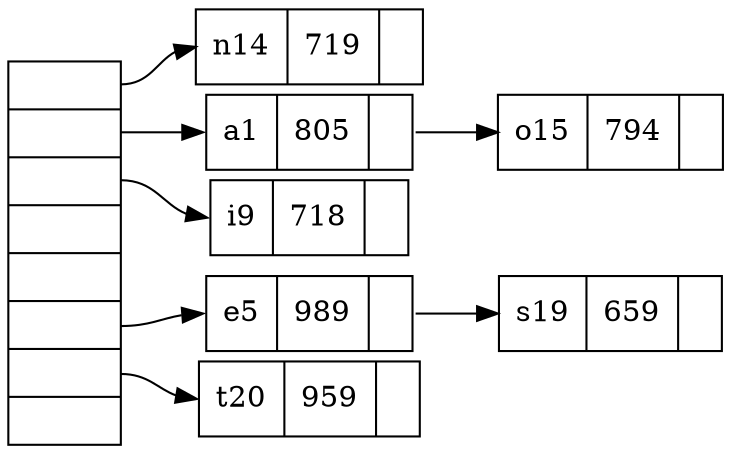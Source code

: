 digraph G {
	graph [nodesep=".05", rankdir=LR];
	node [label="\N", shape=record];
	node0 [label="<f0> |<f1> |<f2> |<f3> |<f4> |<f5> |<f6> | "];
	node1 [label="{<n> n14 | 719 |<p> }"];
	node2 [label="{<n> a1  | 805 |<p> }"];
	node3 [label="{<n> i9  | 718 |<p> }"];
	node4 [label="{<n> e5  | 989 |<p> }"];
	node5 [label="{<n> t20 | 959 |<p> }"];
	node6 [label="{<n> o15 | 794 |<p> }"];
	node7 [label="{<n> s19 | 659 |<p> }"];
	node0:f0 -> node1:n
	node0:f1 -> node2:n
	node0:f2 -> node3:n
	node0:f5 -> node4:n
	node0:f6 -> node5:n
	node2:p -> node6:n
	node4:p -> node7:n
}
